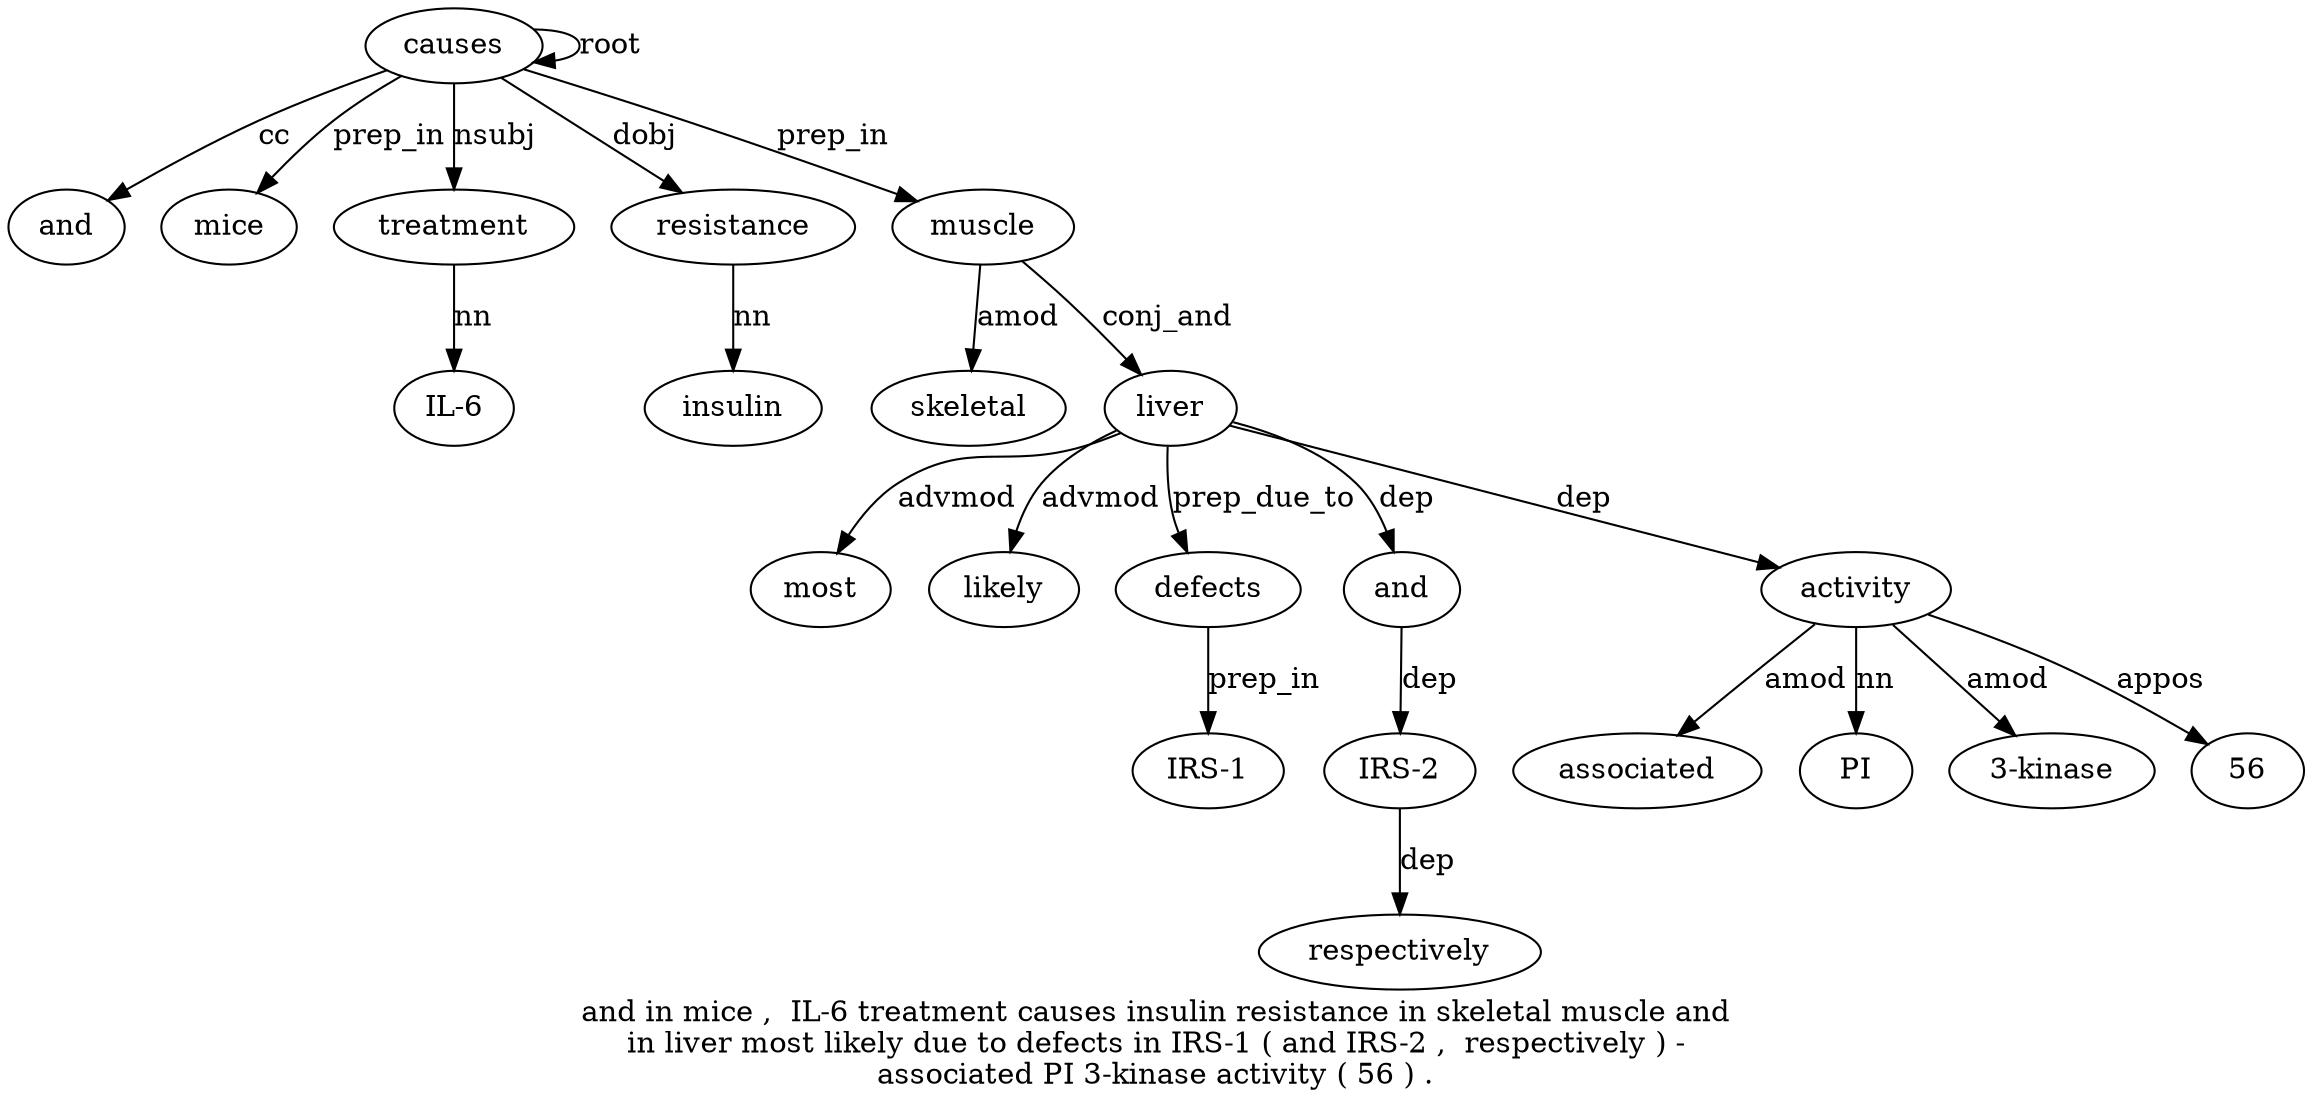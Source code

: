 digraph "and in mice ,  IL-6 treatment causes insulin resistance in skeletal muscle and in liver most likely due to defects in IRS-1 ( and IRS-2 ,  respectively ) - associated PI 3-kinase activity ( 56 ) ." {
label="and in mice ,  IL-6 treatment causes insulin resistance in skeletal muscle and
in liver most likely due to defects in IRS-1 ( and IRS-2 ,  respectively ) -
associated PI 3-kinase activity ( 56 ) .";
causes7 [style=filled, fillcolor=white, label=causes];
and1 [style=filled, fillcolor=white, label=and];
causes7 -> and1  [label=cc];
mice3 [style=filled, fillcolor=white, label=mice];
causes7 -> mice3  [label=prep_in];
treatment6 [style=filled, fillcolor=white, label=treatment];
"IL-65" [style=filled, fillcolor=white, label="IL-6"];
treatment6 -> "IL-65"  [label=nn];
causes7 -> treatment6  [label=nsubj];
causes7 -> causes7  [label=root];
resistance9 [style=filled, fillcolor=white, label=resistance];
insulin8 [style=filled, fillcolor=white, label=insulin];
resistance9 -> insulin8  [label=nn];
causes7 -> resistance9  [label=dobj];
muscle12 [style=filled, fillcolor=white, label=muscle];
skeletal11 [style=filled, fillcolor=white, label=skeletal];
muscle12 -> skeletal11  [label=amod];
causes7 -> muscle12  [label=prep_in];
liver15 [style=filled, fillcolor=white, label=liver];
muscle12 -> liver15  [label=conj_and];
most16 [style=filled, fillcolor=white, label=most];
liver15 -> most16  [label=advmod];
likely17 [style=filled, fillcolor=white, label=likely];
liver15 -> likely17  [label=advmod];
defects20 [style=filled, fillcolor=white, label=defects];
liver15 -> defects20  [label=prep_due_to];
"IRS-122" [style=filled, fillcolor=white, label="IRS-1"];
defects20 -> "IRS-122"  [label=prep_in];
and24 [style=filled, fillcolor=white, label=and];
liver15 -> and24  [label=dep];
"IRS-25" [style=filled, fillcolor=white, label="IRS-2"];
and24 -> "IRS-25"  [label=dep];
respectively27 [style=filled, fillcolor=white, label=respectively];
"IRS-25" -> respectively27  [label=dep];
activity33 [style=filled, fillcolor=white, label=activity];
associated30 [style=filled, fillcolor=white, label=associated];
activity33 -> associated30  [label=amod];
PI31 [style=filled, fillcolor=white, label=PI];
activity33 -> PI31  [label=nn];
"3-kinase2" [style=filled, fillcolor=white, label="3-kinase"];
activity33 -> "3-kinase2"  [label=amod];
liver15 -> activity33  [label=dep];
563 [style=filled, fillcolor=white, label=56];
activity33 -> 563  [label=appos];
}
